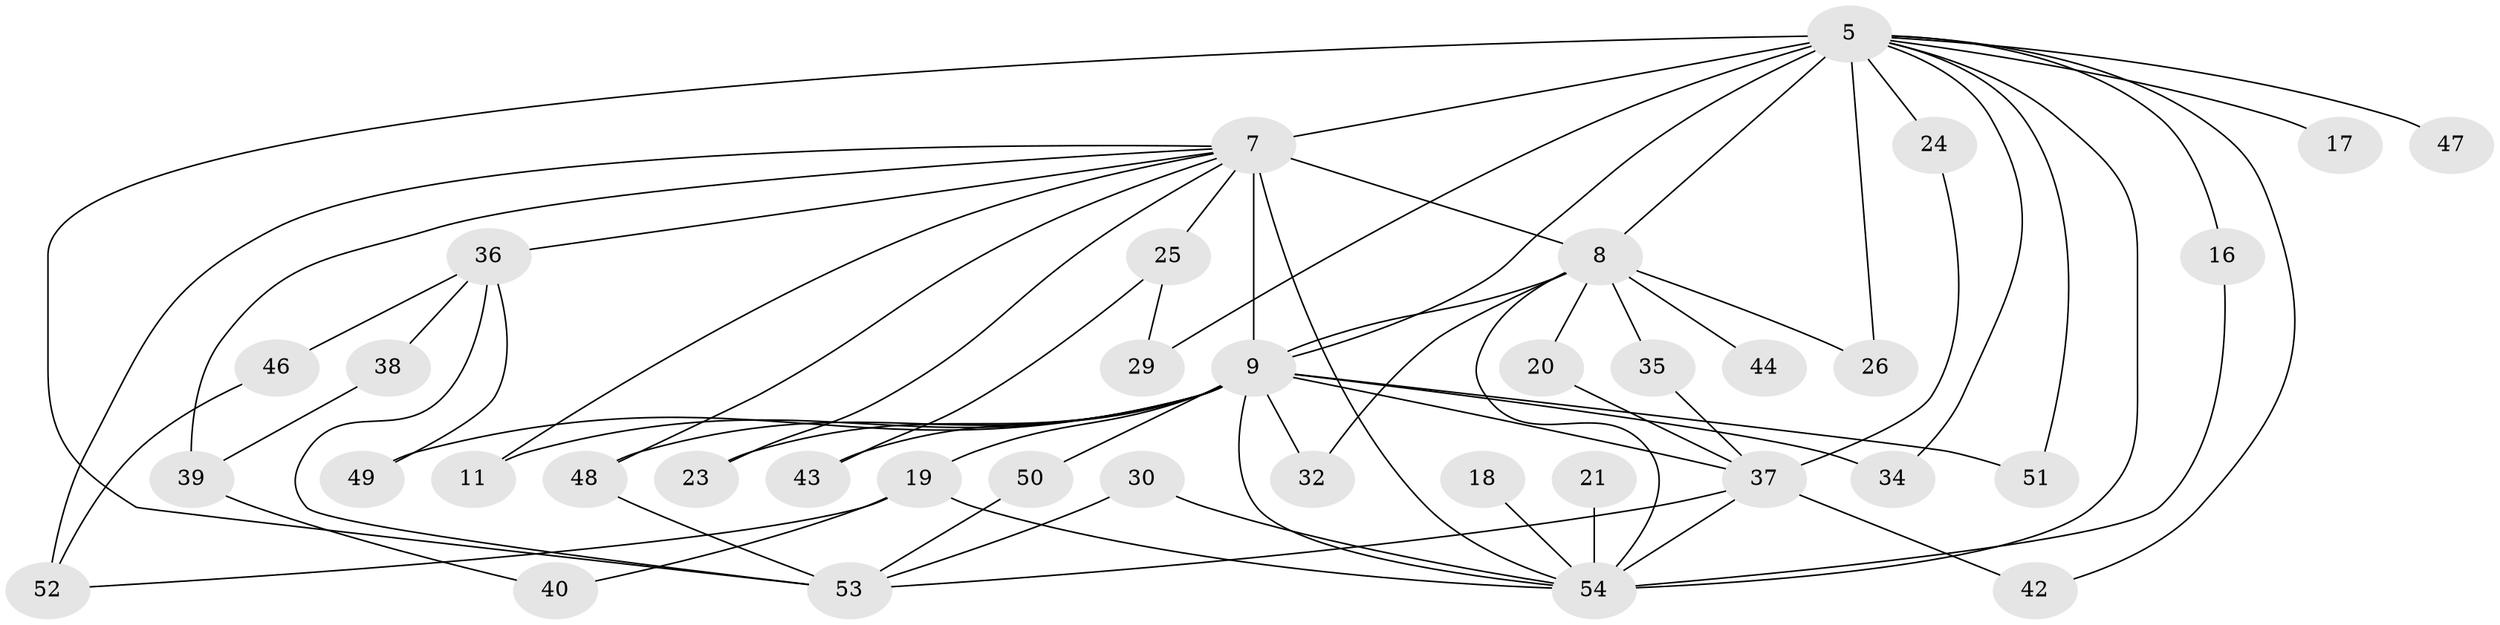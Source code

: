 // original degree distribution, {20: 0.018518518518518517, 16: 0.05555555555555555, 12: 0.037037037037037035, 13: 0.037037037037037035, 15: 0.018518518518518517, 14: 0.018518518518518517, 2: 0.5925925925925926, 7: 0.018518518518518517, 5: 0.037037037037037035, 3: 0.07407407407407407, 4: 0.05555555555555555, 8: 0.018518518518518517, 6: 0.018518518518518517}
// Generated by graph-tools (version 1.1) at 2025/47/03/04/25 21:47:34]
// undirected, 37 vertices, 68 edges
graph export_dot {
graph [start="1"]
  node [color=gray90,style=filled];
  5 [super="+1"];
  7 [super="+4"];
  8 [super="+3"];
  9 [super="+2"];
  11;
  16;
  17;
  18;
  19;
  20;
  21;
  23;
  24;
  25 [super="+15"];
  26;
  29;
  30;
  32;
  34;
  35;
  36 [super="+31"];
  37 [super="+12+27"];
  38;
  39 [super="+13"];
  40;
  42;
  43;
  44;
  46;
  47 [super="+22"];
  48 [super="+33"];
  49;
  50;
  51;
  52 [super="+45"];
  53 [super="+41"];
  54 [super="+14+10"];
  5 -- 7 [weight=4];
  5 -- 8 [weight=4];
  5 -- 9 [weight=4];
  5 -- 17 [weight=2];
  5 -- 26;
  5 -- 47 [weight=3];
  5 -- 16;
  5 -- 24;
  5 -- 29;
  5 -- 34;
  5 -- 42;
  5 -- 51;
  5 -- 53 [weight=2];
  5 -- 54 [weight=5];
  7 -- 8 [weight=4];
  7 -- 9 [weight=4];
  7 -- 23;
  7 -- 25 [weight=3];
  7 -- 48;
  7 -- 36 [weight=2];
  7 -- 11;
  7 -- 39 [weight=3];
  7 -- 52 [weight=2];
  7 -- 54 [weight=4];
  8 -- 9 [weight=4];
  8 -- 20;
  8 -- 26;
  8 -- 44 [weight=2];
  8 -- 32;
  8 -- 35;
  8 -- 54 [weight=4];
  9 -- 11;
  9 -- 23;
  9 -- 49;
  9 -- 50;
  9 -- 32;
  9 -- 34;
  9 -- 43;
  9 -- 19;
  9 -- 51;
  9 -- 54 [weight=5];
  9 -- 37 [weight=3];
  9 -- 48;
  16 -- 54;
  18 -- 54;
  19 -- 40;
  19 -- 52;
  19 -- 54;
  20 -- 37;
  21 -- 54 [weight=2];
  24 -- 37;
  25 -- 43;
  25 -- 29;
  30 -- 53;
  30 -- 54;
  35 -- 37;
  36 -- 49;
  36 -- 38;
  36 -- 46;
  36 -- 53;
  37 -- 42;
  37 -- 53 [weight=2];
  37 -- 54;
  38 -- 39;
  39 -- 40;
  46 -- 52;
  48 -- 53;
  50 -- 53;
}
